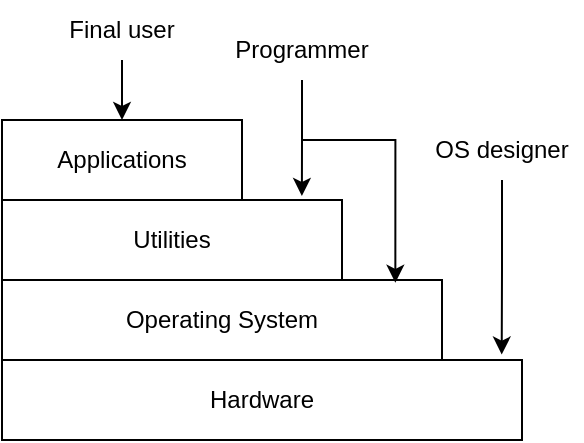 <mxfile version="24.0.2" type="device">
  <diagram name="Página-1" id="xXHqsQ8EC16fY9_77AUq">
    <mxGraphModel dx="956" dy="541" grid="1" gridSize="10" guides="1" tooltips="1" connect="1" arrows="1" fold="1" page="1" pageScale="1" pageWidth="827" pageHeight="1169" math="0" shadow="0">
      <root>
        <mxCell id="0" />
        <mxCell id="1" parent="0" />
        <mxCell id="JFK2eut7YUxlIdceK1J--1" value="Applications" style="rounded=0;whiteSpace=wrap;html=1;" vertex="1" parent="1">
          <mxGeometry x="270" y="290" width="120" height="40" as="geometry" />
        </mxCell>
        <mxCell id="JFK2eut7YUxlIdceK1J--2" value="Utilities" style="rounded=0;whiteSpace=wrap;html=1;" vertex="1" parent="1">
          <mxGeometry x="270" y="330" width="170" height="40" as="geometry" />
        </mxCell>
        <mxCell id="JFK2eut7YUxlIdceK1J--3" value="Operating System" style="rounded=0;whiteSpace=wrap;html=1;" vertex="1" parent="1">
          <mxGeometry x="270" y="370" width="220" height="40" as="geometry" />
        </mxCell>
        <mxCell id="JFK2eut7YUxlIdceK1J--4" value="Hardware" style="rounded=0;whiteSpace=wrap;html=1;" vertex="1" parent="1">
          <mxGeometry x="270" y="410" width="260" height="40" as="geometry" />
        </mxCell>
        <mxCell id="JFK2eut7YUxlIdceK1J--8" style="edgeStyle=orthogonalEdgeStyle;rounded=0;orthogonalLoop=1;jettySize=auto;html=1;entryX=0.5;entryY=0;entryDx=0;entryDy=0;" edge="1" parent="1" source="JFK2eut7YUxlIdceK1J--6" target="JFK2eut7YUxlIdceK1J--1">
          <mxGeometry relative="1" as="geometry" />
        </mxCell>
        <mxCell id="JFK2eut7YUxlIdceK1J--6" value="Final user" style="text;html=1;align=center;verticalAlign=middle;whiteSpace=wrap;rounded=0;" vertex="1" parent="1">
          <mxGeometry x="300" y="230" width="60" height="30" as="geometry" />
        </mxCell>
        <mxCell id="JFK2eut7YUxlIdceK1J--9" value="Programmer" style="text;html=1;align=center;verticalAlign=middle;whiteSpace=wrap;rounded=0;" vertex="1" parent="1">
          <mxGeometry x="390" y="240" width="60" height="30" as="geometry" />
        </mxCell>
        <mxCell id="JFK2eut7YUxlIdceK1J--11" style="edgeStyle=orthogonalEdgeStyle;rounded=0;orthogonalLoop=1;jettySize=auto;html=1;entryX=0.882;entryY=-0.051;entryDx=0;entryDy=0;entryPerimeter=0;" edge="1" parent="1" source="JFK2eut7YUxlIdceK1J--9" target="JFK2eut7YUxlIdceK1J--2">
          <mxGeometry relative="1" as="geometry" />
        </mxCell>
        <mxCell id="JFK2eut7YUxlIdceK1J--12" value="OS designer" style="text;html=1;align=center;verticalAlign=middle;whiteSpace=wrap;rounded=0;" vertex="1" parent="1">
          <mxGeometry x="480" y="290" width="80" height="30" as="geometry" />
        </mxCell>
        <mxCell id="JFK2eut7YUxlIdceK1J--13" style="edgeStyle=orthogonalEdgeStyle;rounded=0;orthogonalLoop=1;jettySize=auto;html=1;exitX=0.5;exitY=1;exitDx=0;exitDy=0;entryX=0.894;entryY=0.035;entryDx=0;entryDy=0;entryPerimeter=0;" edge="1" parent="1" source="JFK2eut7YUxlIdceK1J--9" target="JFK2eut7YUxlIdceK1J--3">
          <mxGeometry relative="1" as="geometry">
            <Array as="points">
              <mxPoint x="420" y="300" />
              <mxPoint x="467" y="300" />
            </Array>
          </mxGeometry>
        </mxCell>
        <mxCell id="JFK2eut7YUxlIdceK1J--14" style="edgeStyle=orthogonalEdgeStyle;rounded=0;orthogonalLoop=1;jettySize=auto;html=1;entryX=0.961;entryY=-0.068;entryDx=0;entryDy=0;entryPerimeter=0;" edge="1" parent="1" source="JFK2eut7YUxlIdceK1J--12" target="JFK2eut7YUxlIdceK1J--4">
          <mxGeometry relative="1" as="geometry" />
        </mxCell>
      </root>
    </mxGraphModel>
  </diagram>
</mxfile>
